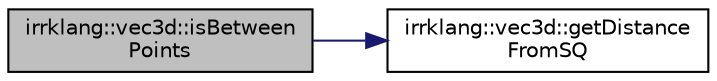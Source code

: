 digraph "irrklang::vec3d::isBetweenPoints"
{
  bgcolor="transparent";
  edge [fontname="Helvetica",fontsize="10",labelfontname="Helvetica",labelfontsize="10"];
  node [fontname="Helvetica",fontsize="10",shape=record];
  rankdir="LR";
  Node1 [label="irrklang::vec3d::isBetween\lPoints",height=0.2,width=0.4,color="black", fillcolor="grey75", style="filled", fontcolor="black"];
  Node1 -> Node2 [color="midnightblue",fontsize="10",style="solid",fontname="Helvetica"];
  Node2 [label="irrklang::vec3d::getDistance\lFromSQ",height=0.2,width=0.4,color="black",URL="$classirrklang_1_1vec3d.html#a770f92315410f52481b1820da7310697",tooltip="Returns squared distance from an other point. "];
}

